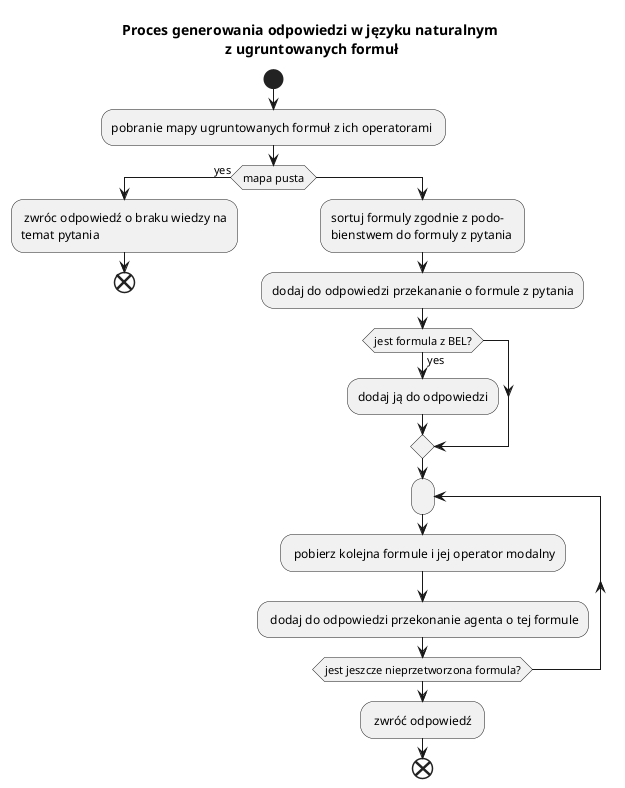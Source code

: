 @startuml

title Proces generowania odpowiedzi w języku naturalnym \nz ugruntowanych formuł
start
:pobranie mapy ugruntowanych formuł z ich operatorami ;
if (mapa pusta) then (yes)
    : zwróc odpowiedź o braku wiedzy na
    temat pytania;
    end
else
:sortuj formuly zgodnie z podo-
bienstwem do formuly z pytania ;
:dodaj do odpowiedzi przekananie o formule z pytania;
if(jest formula z BEL?) then (yes)
:dodaj ją do odpowiedzi;
endif
repeat:
    : pobierz kolejna formule i jej operator modalny;
    : dodaj do odpowiedzi przekonanie agenta o tej formule;

repeat while (jest jeszcze nieprzetworzona formula?)
: zwróć odpowiedź ;
end
@enduml
